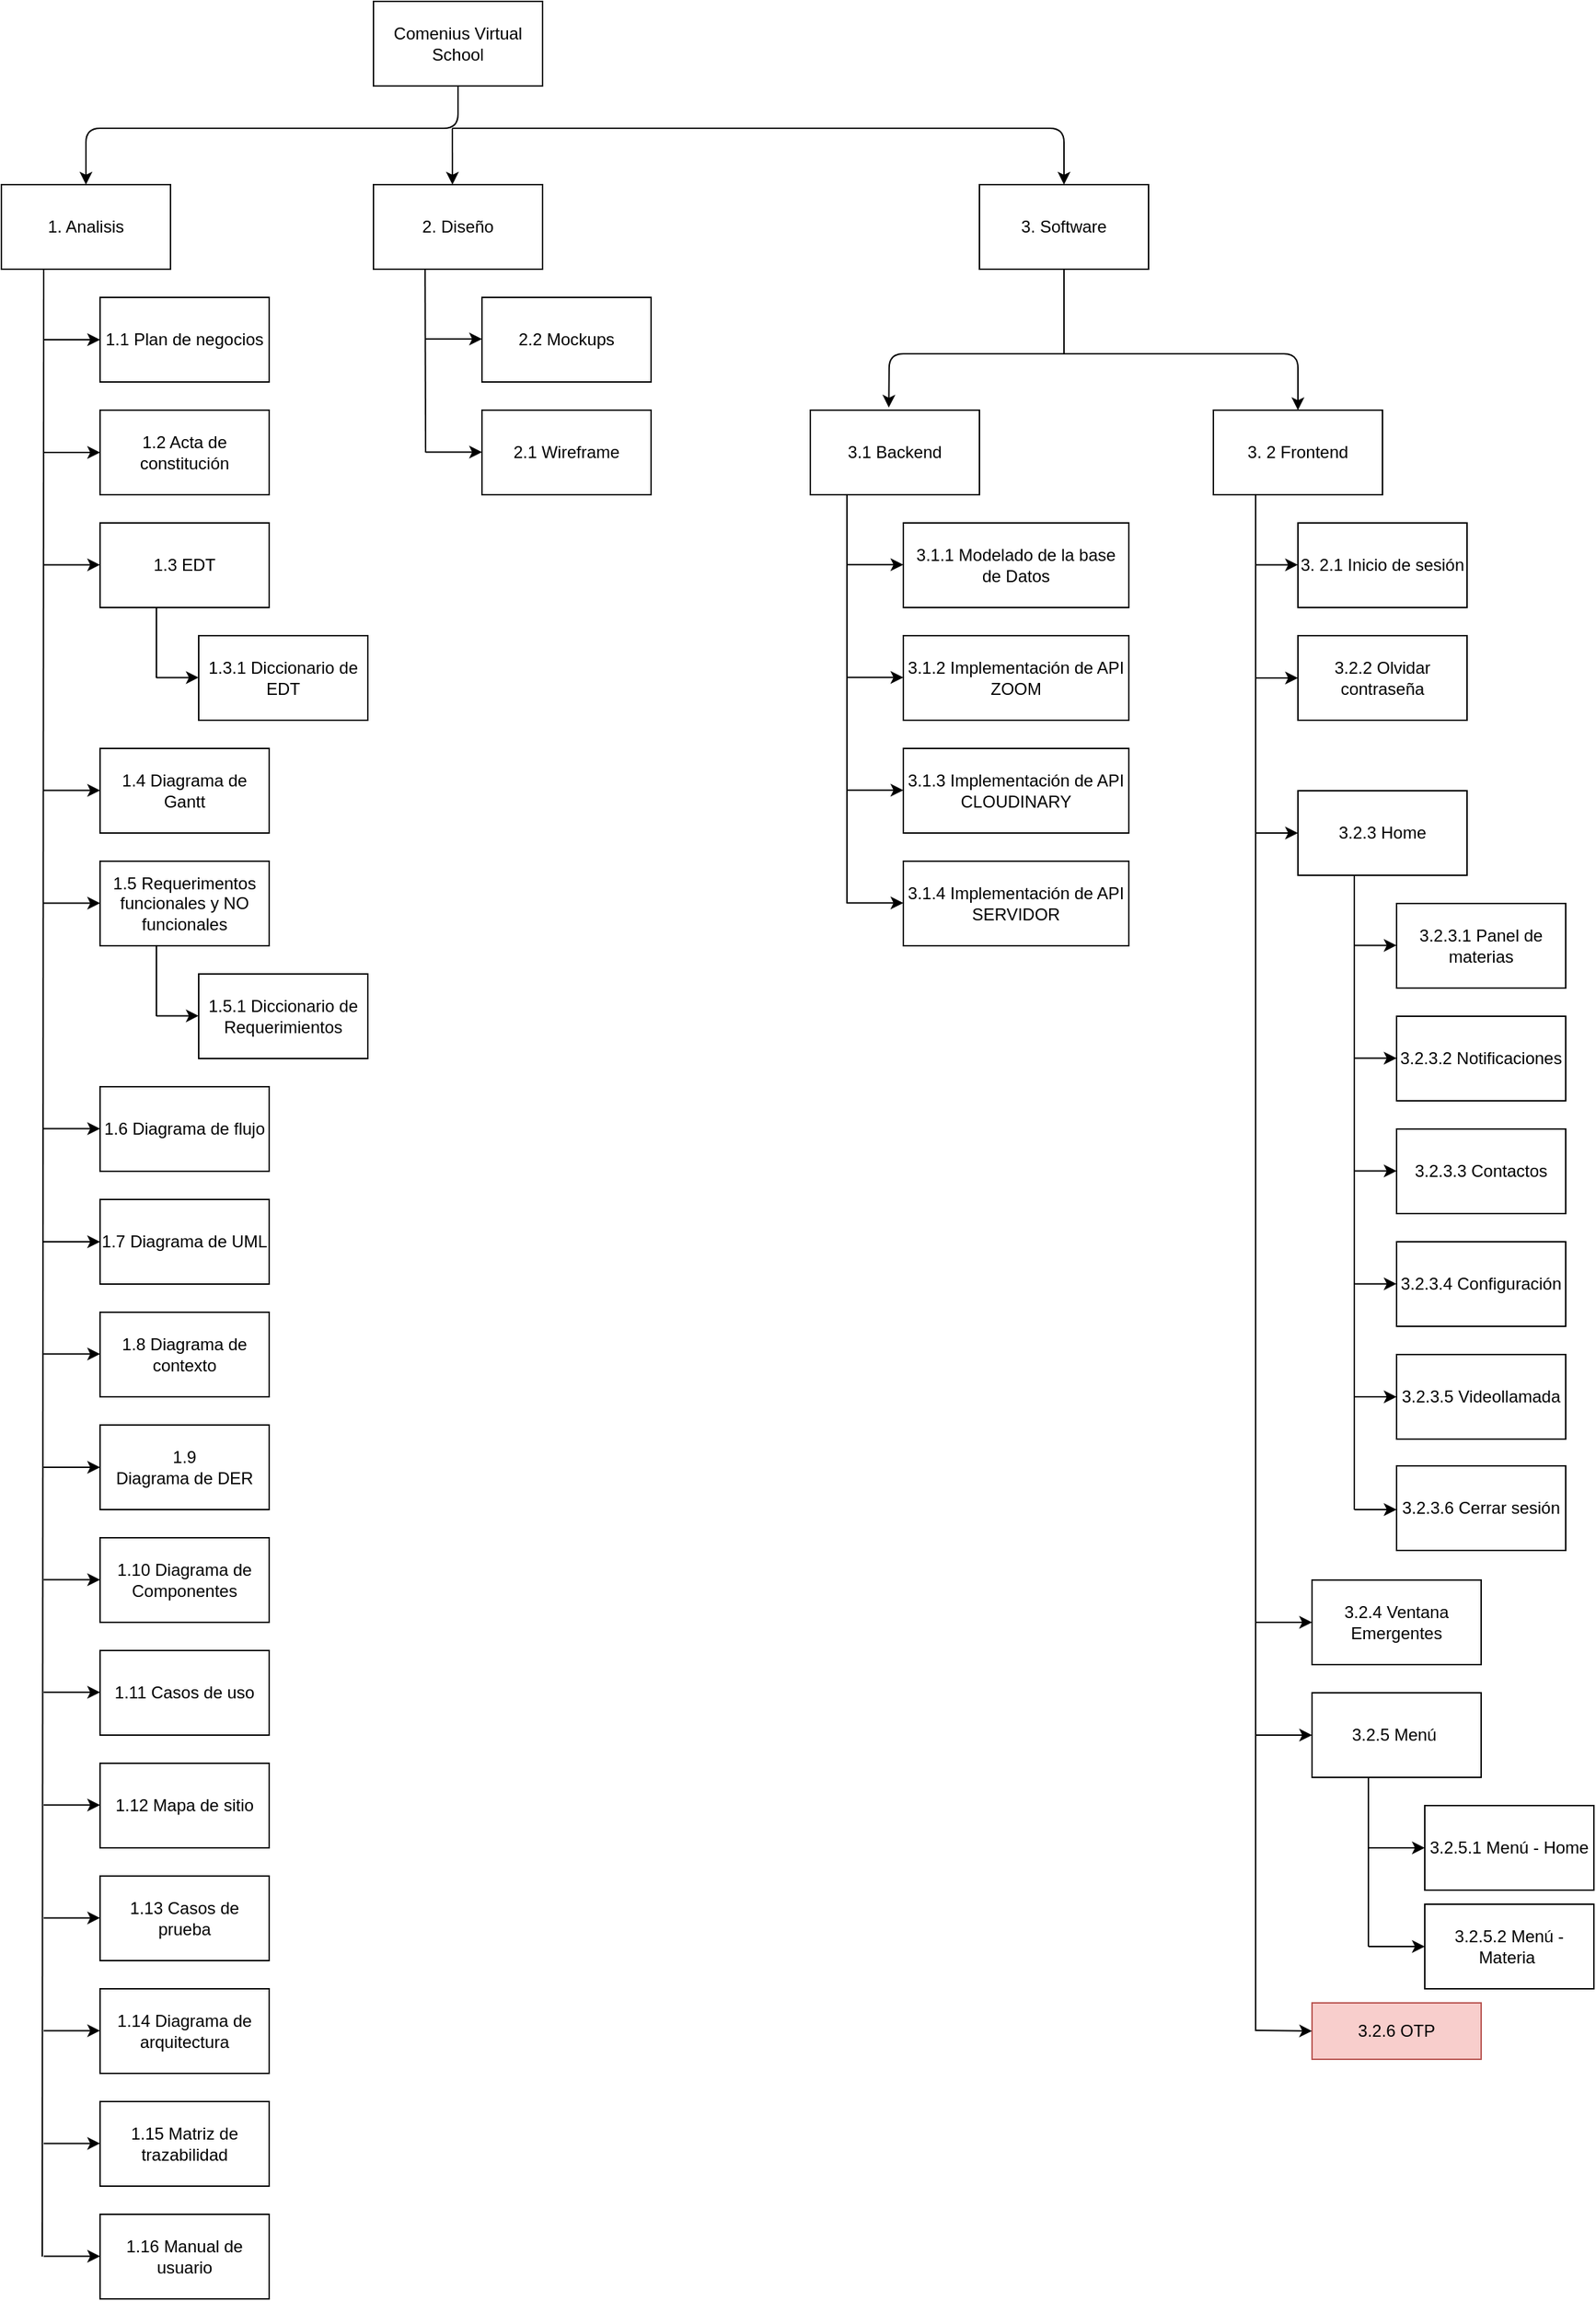<mxfile>
    <diagram id="Lp3w5o72JyUQoClc5dEg" name="EDT">
        <mxGraphModel dx="1038" dy="464" grid="1" gridSize="10" guides="1" tooltips="1" connect="1" arrows="1" fold="1" page="1" pageScale="1" pageWidth="827" pageHeight="1169" math="0" shadow="0">
            <root>
                <mxCell id="0"/>
                <mxCell id="1" parent="0"/>
                <mxCell id="17" value="" style="edgeStyle=none;html=1;startArrow=none;startFill=0;endArrow=classic;endFill=1;exitX=0.5;exitY=1;exitDx=0;exitDy=0;" parent="1" source="2" edge="1">
                    <mxGeometry relative="1" as="geometry">
                        <mxPoint x="420" y="140" as="sourcePoint"/>
                        <mxPoint x="150" y="200" as="targetPoint"/>
                        <Array as="points">
                            <mxPoint x="414" y="160"/>
                            <mxPoint x="150" y="160"/>
                        </Array>
                    </mxGeometry>
                </mxCell>
                <mxCell id="2" value="Comenius Virtual School" style="rounded=0;whiteSpace=wrap;html=1;" parent="1" vertex="1">
                    <mxGeometry x="354" y="70" width="120" height="60" as="geometry"/>
                </mxCell>
                <mxCell id="10" style="edgeStyle=none;html=1;endArrow=none;endFill=0;" parent="1" source="3" edge="1">
                    <mxGeometry relative="1" as="geometry">
                        <mxPoint x="844" y="320" as="targetPoint"/>
                    </mxGeometry>
                </mxCell>
                <mxCell id="3" value="3. Software" style="rounded=0;whiteSpace=wrap;html=1;" parent="1" vertex="1">
                    <mxGeometry x="784" y="200" width="120" height="60" as="geometry"/>
                </mxCell>
                <mxCell id="8" value="3.1 Backend" style="rounded=0;whiteSpace=wrap;html=1;" parent="1" vertex="1">
                    <mxGeometry x="664" y="360" width="120" height="60" as="geometry"/>
                </mxCell>
                <mxCell id="9" value="3. 2 Frontend" style="rounded=0;whiteSpace=wrap;html=1;" parent="1" vertex="1">
                    <mxGeometry x="950" y="360" width="120" height="60" as="geometry"/>
                </mxCell>
                <mxCell id="11" value="" style="endArrow=classic;html=1;endFill=1;startArrow=classic;startFill=1;exitX=0.464;exitY=-0.031;exitDx=0;exitDy=0;exitPerimeter=0;entryX=0.5;entryY=0;entryDx=0;entryDy=0;" parent="1" source="8" target="9" edge="1">
                    <mxGeometry width="50" height="50" relative="1" as="geometry">
                        <mxPoint x="750" y="360.0" as="sourcePoint"/>
                        <mxPoint x="1000" y="350" as="targetPoint"/>
                        <Array as="points">
                            <mxPoint x="720" y="320"/>
                            <mxPoint x="825" y="320"/>
                            <mxPoint x="1010" y="320"/>
                        </Array>
                    </mxGeometry>
                </mxCell>
                <mxCell id="20" value="" style="endArrow=classic;html=1;entryX=0.5;entryY=0;entryDx=0;entryDy=0;" parent="1" target="3" edge="1">
                    <mxGeometry width="50" height="50" relative="1" as="geometry">
                        <mxPoint x="410" y="160" as="sourcePoint"/>
                        <mxPoint x="750" y="200" as="targetPoint"/>
                        <Array as="points">
                            <mxPoint x="844" y="160"/>
                        </Array>
                    </mxGeometry>
                </mxCell>
                <mxCell id="22" value="1. Analisis" style="rounded=0;whiteSpace=wrap;html=1;" parent="1" vertex="1">
                    <mxGeometry x="90" y="200" width="120" height="60" as="geometry"/>
                </mxCell>
                <mxCell id="23" value="" style="endArrow=classic;html=1;entryX=0.467;entryY=0;entryDx=0;entryDy=0;entryPerimeter=0;" parent="1" target="24" edge="1">
                    <mxGeometry width="50" height="50" relative="1" as="geometry">
                        <mxPoint x="410" y="160" as="sourcePoint"/>
                        <mxPoint x="410" y="190" as="targetPoint"/>
                    </mxGeometry>
                </mxCell>
                <mxCell id="24" value="2. Diseño" style="rounded=0;whiteSpace=wrap;html=1;" parent="1" vertex="1">
                    <mxGeometry x="354" y="200" width="120" height="60" as="geometry"/>
                </mxCell>
                <mxCell id="25" value="1.1 Plan de negocios" style="rounded=0;whiteSpace=wrap;html=1;" parent="1" vertex="1">
                    <mxGeometry x="160" y="280" width="120" height="60" as="geometry"/>
                </mxCell>
                <mxCell id="27" value="1.2 Acta de constitución" style="rounded=0;whiteSpace=wrap;html=1;" parent="1" vertex="1">
                    <mxGeometry x="160" y="360" width="120" height="60" as="geometry"/>
                </mxCell>
                <mxCell id="28" value="1.3 EDT" style="rounded=0;whiteSpace=wrap;html=1;" parent="1" vertex="1">
                    <mxGeometry x="160" y="440" width="120" height="60" as="geometry"/>
                </mxCell>
                <mxCell id="29" value="1.3.1 Diccionario de EDT" style="rounded=0;whiteSpace=wrap;html=1;" parent="1" vertex="1">
                    <mxGeometry x="230" y="520" width="120" height="60" as="geometry"/>
                </mxCell>
                <mxCell id="30" value="1.4 Diagrama de Gantt" style="rounded=0;whiteSpace=wrap;html=1;" parent="1" vertex="1">
                    <mxGeometry x="160" y="600" width="120" height="60" as="geometry"/>
                </mxCell>
                <mxCell id="31" value="1.5 Requerimentos funcionales y NO funcionales" style="rounded=0;whiteSpace=wrap;html=1;" parent="1" vertex="1">
                    <mxGeometry x="160" y="680" width="120" height="60" as="geometry"/>
                </mxCell>
                <mxCell id="32" value="" style="endArrow=classic;html=1;entryX=0;entryY=0.5;entryDx=0;entryDy=0;" parent="1" target="25" edge="1">
                    <mxGeometry width="50" height="50" relative="1" as="geometry">
                        <mxPoint x="120" y="310" as="sourcePoint"/>
                        <mxPoint x="170" y="260" as="targetPoint"/>
                    </mxGeometry>
                </mxCell>
                <mxCell id="34" value="1.5.1 Diccionario de Requerimientos" style="rounded=0;whiteSpace=wrap;html=1;" parent="1" vertex="1">
                    <mxGeometry x="230" y="760" width="120" height="60" as="geometry"/>
                </mxCell>
                <mxCell id="35" value="" style="endArrow=none;html=1;" parent="1" edge="1">
                    <mxGeometry width="50" height="50" relative="1" as="geometry">
                        <mxPoint x="119" y="1670" as="sourcePoint"/>
                        <mxPoint x="120" y="260" as="targetPoint"/>
                    </mxGeometry>
                </mxCell>
                <mxCell id="36" value="2.1 Wireframe" style="rounded=0;whiteSpace=wrap;html=1;" parent="1" vertex="1">
                    <mxGeometry x="431" y="360" width="120" height="60" as="geometry"/>
                </mxCell>
                <mxCell id="37" value="" style="endArrow=classic;html=1;entryX=0;entryY=0.5;entryDx=0;entryDy=0;" parent="1" edge="1">
                    <mxGeometry width="50" height="50" relative="1" as="geometry">
                        <mxPoint x="120" y="390" as="sourcePoint"/>
                        <mxPoint x="160" y="390" as="targetPoint"/>
                    </mxGeometry>
                </mxCell>
                <mxCell id="38" value="" style="endArrow=classic;html=1;entryX=0;entryY=0.5;entryDx=0;entryDy=0;" parent="1" edge="1">
                    <mxGeometry width="50" height="50" relative="1" as="geometry">
                        <mxPoint x="120" y="469.74" as="sourcePoint"/>
                        <mxPoint x="160" y="469.74" as="targetPoint"/>
                    </mxGeometry>
                </mxCell>
                <mxCell id="39" value="" style="endArrow=none;html=1;" parent="1" edge="1">
                    <mxGeometry width="50" height="50" relative="1" as="geometry">
                        <mxPoint x="200" y="550" as="sourcePoint"/>
                        <mxPoint x="200" y="500" as="targetPoint"/>
                    </mxGeometry>
                </mxCell>
                <mxCell id="40" value="1.6 Diagrama de flujo" style="rounded=0;whiteSpace=wrap;html=1;" parent="1" vertex="1">
                    <mxGeometry x="160" y="840" width="120" height="60" as="geometry"/>
                </mxCell>
                <mxCell id="41" value="" style="endArrow=classic;html=1;" parent="1" edge="1">
                    <mxGeometry width="50" height="50" relative="1" as="geometry">
                        <mxPoint x="200" y="549.71" as="sourcePoint"/>
                        <mxPoint x="230" y="549.71" as="targetPoint"/>
                    </mxGeometry>
                </mxCell>
                <mxCell id="42" value="1.7 Diagrama de UML" style="rounded=0;whiteSpace=wrap;html=1;" parent="1" vertex="1">
                    <mxGeometry x="160" y="920" width="120" height="60" as="geometry"/>
                </mxCell>
                <mxCell id="43" value="1.8 Diagrama de contexto" style="rounded=0;whiteSpace=wrap;html=1;" parent="1" vertex="1">
                    <mxGeometry x="160" y="1000" width="120" height="60" as="geometry"/>
                </mxCell>
                <mxCell id="44" value="" style="endArrow=classic;html=1;entryX=0;entryY=0.5;entryDx=0;entryDy=0;" parent="1" edge="1">
                    <mxGeometry width="50" height="50" relative="1" as="geometry">
                        <mxPoint x="120" y="629.79" as="sourcePoint"/>
                        <mxPoint x="160" y="629.79" as="targetPoint"/>
                    </mxGeometry>
                </mxCell>
                <mxCell id="45" value="" style="endArrow=classic;html=1;entryX=0;entryY=0.5;entryDx=0;entryDy=0;" parent="1" edge="1">
                    <mxGeometry width="50" height="50" relative="1" as="geometry">
                        <mxPoint x="120" y="709.79" as="sourcePoint"/>
                        <mxPoint x="160" y="709.79" as="targetPoint"/>
                    </mxGeometry>
                </mxCell>
                <mxCell id="47" value="1.10 Diagrama de Componentes" style="rounded=0;whiteSpace=wrap;html=1;" parent="1" vertex="1">
                    <mxGeometry x="160" y="1160" width="120" height="60" as="geometry"/>
                </mxCell>
                <mxCell id="48" value="" style="endArrow=none;html=1;" parent="1" edge="1">
                    <mxGeometry width="50" height="50" relative="1" as="geometry">
                        <mxPoint x="200" y="790" as="sourcePoint"/>
                        <mxPoint x="200" y="740" as="targetPoint"/>
                    </mxGeometry>
                </mxCell>
                <mxCell id="49" value="" style="endArrow=classic;html=1;" parent="1" edge="1">
                    <mxGeometry width="50" height="50" relative="1" as="geometry">
                        <mxPoint x="200" y="789.71" as="sourcePoint"/>
                        <mxPoint x="230" y="789.71" as="targetPoint"/>
                    </mxGeometry>
                </mxCell>
                <mxCell id="50" value="1.11 Casos de uso" style="rounded=0;whiteSpace=wrap;html=1;" parent="1" vertex="1">
                    <mxGeometry x="160" y="1240" width="120" height="60" as="geometry"/>
                </mxCell>
                <mxCell id="52" value="2.2 Mockups" style="rounded=0;whiteSpace=wrap;html=1;" parent="1" vertex="1">
                    <mxGeometry x="431" y="280" width="120" height="60" as="geometry"/>
                </mxCell>
                <mxCell id="53" value="1.12 Mapa de sitio" style="rounded=0;whiteSpace=wrap;html=1;" parent="1" vertex="1">
                    <mxGeometry x="160" y="1320" width="120" height="60" as="geometry"/>
                </mxCell>
                <mxCell id="55" value="1.13 Casos de prueba" style="rounded=0;whiteSpace=wrap;html=1;" parent="1" vertex="1">
                    <mxGeometry x="160" y="1400" width="120" height="60" as="geometry"/>
                </mxCell>
                <mxCell id="56" value="" style="endArrow=classic;html=1;entryX=0;entryY=0.5;entryDx=0;entryDy=0;" parent="1" edge="1">
                    <mxGeometry width="50" height="50" relative="1" as="geometry">
                        <mxPoint x="120" y="869.8" as="sourcePoint"/>
                        <mxPoint x="160" y="869.8" as="targetPoint"/>
                    </mxGeometry>
                </mxCell>
                <mxCell id="57" value="1.14 Diagrama de arquitectura" style="rounded=0;whiteSpace=wrap;html=1;" parent="1" vertex="1">
                    <mxGeometry x="160" y="1480" width="120" height="60" as="geometry"/>
                </mxCell>
                <mxCell id="59" value="1.15 Matriz de trazabilidad" style="rounded=0;whiteSpace=wrap;html=1;" parent="1" vertex="1">
                    <mxGeometry x="160" y="1560" width="120" height="60" as="geometry"/>
                </mxCell>
                <mxCell id="60" value="" style="endArrow=classic;html=1;entryX=0;entryY=0.5;entryDx=0;entryDy=0;" parent="1" edge="1">
                    <mxGeometry width="50" height="50" relative="1" as="geometry">
                        <mxPoint x="120.0" y="950" as="sourcePoint"/>
                        <mxPoint x="160" y="950" as="targetPoint"/>
                    </mxGeometry>
                </mxCell>
                <mxCell id="61" value="" style="endArrow=classic;html=1;entryX=0;entryY=0.5;entryDx=0;entryDy=0;" parent="1" edge="1">
                    <mxGeometry width="50" height="50" relative="1" as="geometry">
                        <mxPoint x="120.0" y="1029.63" as="sourcePoint"/>
                        <mxPoint x="160" y="1029.63" as="targetPoint"/>
                    </mxGeometry>
                </mxCell>
                <mxCell id="62" value="" style="endArrow=classic;html=1;entryX=0;entryY=0.5;entryDx=0;entryDy=0;" parent="1" edge="1">
                    <mxGeometry width="50" height="50" relative="1" as="geometry">
                        <mxPoint x="120.0" y="1110" as="sourcePoint"/>
                        <mxPoint x="160" y="1110" as="targetPoint"/>
                    </mxGeometry>
                </mxCell>
                <mxCell id="63" value="" style="endArrow=classic;html=1;entryX=0;entryY=0.5;entryDx=0;entryDy=0;" parent="1" edge="1">
                    <mxGeometry width="50" height="50" relative="1" as="geometry">
                        <mxPoint x="120.0" y="1189.75" as="sourcePoint"/>
                        <mxPoint x="160" y="1189.75" as="targetPoint"/>
                    </mxGeometry>
                </mxCell>
                <mxCell id="64" value="" style="endArrow=classic;html=1;entryX=0;entryY=0.5;entryDx=0;entryDy=0;" parent="1" edge="1">
                    <mxGeometry width="50" height="50" relative="1" as="geometry">
                        <mxPoint x="120.0" y="1269.66" as="sourcePoint"/>
                        <mxPoint x="160.0" y="1269.66" as="targetPoint"/>
                    </mxGeometry>
                </mxCell>
                <mxCell id="65" value="" style="endArrow=classic;html=1;entryX=0;entryY=0.5;entryDx=0;entryDy=0;" parent="1" edge="1">
                    <mxGeometry width="50" height="50" relative="1" as="geometry">
                        <mxPoint x="120.0" y="1349.66" as="sourcePoint"/>
                        <mxPoint x="160.0" y="1349.66" as="targetPoint"/>
                    </mxGeometry>
                </mxCell>
                <mxCell id="fGtYzaSFBDqaNsqAbOAZ-65" value="1.9 &lt;br&gt;Diagrama de DER" style="rounded=0;whiteSpace=wrap;html=1;" parent="1" vertex="1">
                    <mxGeometry x="160" y="1080" width="120" height="60" as="geometry"/>
                </mxCell>
                <mxCell id="fGtYzaSFBDqaNsqAbOAZ-66" value="1.16 Manual de usuario" style="rounded=0;whiteSpace=wrap;html=1;" parent="1" vertex="1">
                    <mxGeometry x="160" y="1640" width="120" height="60" as="geometry"/>
                </mxCell>
                <mxCell id="68" value="" style="endArrow=classic;html=1;entryX=0;entryY=0.5;entryDx=0;entryDy=0;" parent="1" edge="1">
                    <mxGeometry width="50" height="50" relative="1" as="geometry">
                        <mxPoint x="120.0" y="1429.71" as="sourcePoint"/>
                        <mxPoint x="160.0" y="1429.71" as="targetPoint"/>
                    </mxGeometry>
                </mxCell>
                <mxCell id="69" value="" style="endArrow=classic;html=1;entryX=0;entryY=0.5;entryDx=0;entryDy=0;" parent="1" edge="1">
                    <mxGeometry width="50" height="50" relative="1" as="geometry">
                        <mxPoint x="120.0" y="1509.71" as="sourcePoint"/>
                        <mxPoint x="160.0" y="1509.71" as="targetPoint"/>
                    </mxGeometry>
                </mxCell>
                <mxCell id="70" value="" style="endArrow=classic;html=1;entryX=0;entryY=0.5;entryDx=0;entryDy=0;" parent="1" edge="1">
                    <mxGeometry width="50" height="50" relative="1" as="geometry">
                        <mxPoint x="120.0" y="1589.71" as="sourcePoint"/>
                        <mxPoint x="160.0" y="1589.71" as="targetPoint"/>
                    </mxGeometry>
                </mxCell>
                <mxCell id="71" value="" style="endArrow=classic;html=1;entryX=0;entryY=0.5;entryDx=0;entryDy=0;" parent="1" edge="1">
                    <mxGeometry width="50" height="50" relative="1" as="geometry">
                        <mxPoint x="120.0" y="1669.76" as="sourcePoint"/>
                        <mxPoint x="160.0" y="1669.76" as="targetPoint"/>
                    </mxGeometry>
                </mxCell>
                <mxCell id="75" value="" style="endArrow=classic;html=1;entryX=0;entryY=0.5;entryDx=0;entryDy=0;" parent="1" edge="1">
                    <mxGeometry width="50" height="50" relative="1" as="geometry">
                        <mxPoint x="391" y="309.5" as="sourcePoint"/>
                        <mxPoint x="431" y="309.5" as="targetPoint"/>
                    </mxGeometry>
                </mxCell>
                <mxCell id="76" value="" style="endArrow=classic;html=1;entryX=0;entryY=0.5;entryDx=0;entryDy=0;" parent="1" edge="1">
                    <mxGeometry width="50" height="50" relative="1" as="geometry">
                        <mxPoint x="391" y="389.76" as="sourcePoint"/>
                        <mxPoint x="431" y="389.76" as="targetPoint"/>
                    </mxGeometry>
                </mxCell>
                <mxCell id="78" value="" style="endArrow=none;html=1;entryX=0.297;entryY=1;entryDx=0;entryDy=0;entryPerimeter=0;" parent="1" edge="1">
                    <mxGeometry width="50" height="50" relative="1" as="geometry">
                        <mxPoint x="391" y="390" as="sourcePoint"/>
                        <mxPoint x="390.64" y="260.0" as="targetPoint"/>
                    </mxGeometry>
                </mxCell>
                <mxCell id="fGtYzaSFBDqaNsqAbOAZ-78" value="3.1.1 Modelado de la base de Datos" style="rounded=0;whiteSpace=wrap;html=1;" parent="1" vertex="1">
                    <mxGeometry x="730" y="440" width="160" height="60" as="geometry"/>
                </mxCell>
                <mxCell id="jI5kdBMj14xnFrsowmvD-86" style="edgeStyle=none;html=1;entryX=0;entryY=0.5;entryDx=0;entryDy=0;" parent="1" target="fGtYzaSFBDqaNsqAbOAZ-85" edge="1">
                    <mxGeometry relative="1" as="geometry">
                        <mxPoint x="950" y="650" as="targetPoint"/>
                        <mxPoint x="980" y="660" as="sourcePoint"/>
                    </mxGeometry>
                </mxCell>
                <mxCell id="fGtYzaSFBDqaNsqAbOAZ-79" value="3.1.2 Implementación de API ZOOM" style="rounded=0;whiteSpace=wrap;html=1;" parent="1" vertex="1">
                    <mxGeometry x="730" y="520" width="160" height="60" as="geometry"/>
                </mxCell>
                <mxCell id="fGtYzaSFBDqaNsqAbOAZ-80" value="3.1.3 Implementación de API CLOUDINARY" style="rounded=0;whiteSpace=wrap;html=1;" parent="1" vertex="1">
                    <mxGeometry x="730" y="600" width="160" height="60" as="geometry"/>
                </mxCell>
                <mxCell id="fGtYzaSFBDqaNsqAbOAZ-82" value="3.1.4 Implementación de API SERVIDOR" style="rounded=0;whiteSpace=wrap;html=1;" parent="1" vertex="1">
                    <mxGeometry x="730" y="680" width="160" height="60" as="geometry"/>
                </mxCell>
                <mxCell id="80" value="" style="endArrow=none;html=1;" parent="1" edge="1">
                    <mxGeometry width="50" height="50" relative="1" as="geometry">
                        <mxPoint x="690" y="710" as="sourcePoint"/>
                        <mxPoint x="690" y="420" as="targetPoint"/>
                    </mxGeometry>
                </mxCell>
                <mxCell id="81" value="" style="endArrow=classic;html=1;entryX=0;entryY=0.5;entryDx=0;entryDy=0;" parent="1" edge="1">
                    <mxGeometry width="50" height="50" relative="1" as="geometry">
                        <mxPoint x="690" y="469.64" as="sourcePoint"/>
                        <mxPoint x="730" y="469.64" as="targetPoint"/>
                    </mxGeometry>
                </mxCell>
                <mxCell id="82" value="" style="endArrow=classic;html=1;entryX=0;entryY=0.5;entryDx=0;entryDy=0;" parent="1" edge="1">
                    <mxGeometry width="50" height="50" relative="1" as="geometry">
                        <mxPoint x="690.0" y="549.64" as="sourcePoint"/>
                        <mxPoint x="730.0" y="549.64" as="targetPoint"/>
                    </mxGeometry>
                </mxCell>
                <mxCell id="83" value="" style="endArrow=classic;html=1;entryX=0;entryY=0.5;entryDx=0;entryDy=0;" parent="1" edge="1">
                    <mxGeometry width="50" height="50" relative="1" as="geometry">
                        <mxPoint x="690.0" y="629.64" as="sourcePoint"/>
                        <mxPoint x="730.0" y="629.64" as="targetPoint"/>
                    </mxGeometry>
                </mxCell>
                <mxCell id="84" value="" style="endArrow=classic;html=1;entryX=0;entryY=0.5;entryDx=0;entryDy=0;" parent="1" edge="1">
                    <mxGeometry width="50" height="50" relative="1" as="geometry">
                        <mxPoint x="690.0" y="709.64" as="sourcePoint"/>
                        <mxPoint x="730.0" y="709.64" as="targetPoint"/>
                    </mxGeometry>
                </mxCell>
                <mxCell id="fGtYzaSFBDqaNsqAbOAZ-84" value="3. 2.1 Inicio de sesión" style="rounded=0;whiteSpace=wrap;html=1;" parent="1" vertex="1">
                    <mxGeometry x="1010" y="440" width="120" height="60" as="geometry"/>
                </mxCell>
                <mxCell id="85" value="" style="endArrow=none;html=1;" parent="1" edge="1">
                    <mxGeometry width="50" height="50" relative="1" as="geometry">
                        <mxPoint x="980" y="1510" as="sourcePoint"/>
                        <mxPoint x="980" y="420" as="targetPoint"/>
                        <Array as="points">
                            <mxPoint x="980" y="1130"/>
                        </Array>
                    </mxGeometry>
                </mxCell>
                <mxCell id="fGtYzaSFBDqaNsqAbOAZ-85" value="3.2.3 Home" style="rounded=0;whiteSpace=wrap;html=1;" parent="1" vertex="1">
                    <mxGeometry x="1010" y="630" width="120" height="60" as="geometry"/>
                </mxCell>
                <mxCell id="fGtYzaSFBDqaNsqAbOAZ-86" value="3.2.3.1 Panel de materias" style="rounded=0;whiteSpace=wrap;html=1;" parent="1" vertex="1">
                    <mxGeometry x="1080" y="710" width="120" height="60" as="geometry"/>
                </mxCell>
                <mxCell id="86" value="3.2.3.2 Notificaciones" style="rounded=0;whiteSpace=wrap;html=1;" parent="1" vertex="1">
                    <mxGeometry x="1080" y="790" width="120" height="60" as="geometry"/>
                </mxCell>
                <mxCell id="87" value="3.2.3.3 Contactos" style="rounded=0;whiteSpace=wrap;html=1;" parent="1" vertex="1">
                    <mxGeometry x="1080" y="870" width="120" height="60" as="geometry"/>
                </mxCell>
                <mxCell id="88" style="edgeStyle=none;html=1;entryX=0;entryY=0.5;entryDx=0;entryDy=0;" parent="1" edge="1">
                    <mxGeometry relative="1" as="geometry">
                        <mxPoint x="1010.0" y="469.71" as="targetPoint"/>
                        <mxPoint x="980.0" y="469.71" as="sourcePoint"/>
                    </mxGeometry>
                </mxCell>
                <mxCell id="89" value="" style="endArrow=none;html=1;" parent="1" edge="1">
                    <mxGeometry width="50" height="50" relative="1" as="geometry">
                        <mxPoint x="1050" y="1140" as="sourcePoint"/>
                        <mxPoint x="1050" y="690" as="targetPoint"/>
                    </mxGeometry>
                </mxCell>
                <mxCell id="90" value="" style="endArrow=classic;html=1;" parent="1" edge="1">
                    <mxGeometry width="50" height="50" relative="1" as="geometry">
                        <mxPoint x="1050" y="739.71" as="sourcePoint"/>
                        <mxPoint x="1080" y="739.71" as="targetPoint"/>
                    </mxGeometry>
                </mxCell>
                <mxCell id="91" value="" style="endArrow=classic;html=1;" parent="1" edge="1">
                    <mxGeometry width="50" height="50" relative="1" as="geometry">
                        <mxPoint x="1050" y="819.76" as="sourcePoint"/>
                        <mxPoint x="1080" y="819.76" as="targetPoint"/>
                    </mxGeometry>
                </mxCell>
                <mxCell id="92" value="" style="endArrow=classic;html=1;" parent="1" edge="1">
                    <mxGeometry width="50" height="50" relative="1" as="geometry">
                        <mxPoint x="1050" y="899.76" as="sourcePoint"/>
                        <mxPoint x="1080" y="899.76" as="targetPoint"/>
                    </mxGeometry>
                </mxCell>
                <mxCell id="fGtYzaSFBDqaNsqAbOAZ-93" value="3.2.3.4 Configuración" style="rounded=0;whiteSpace=wrap;html=1;" parent="1" vertex="1">
                    <mxGeometry x="1080" y="950" width="120" height="60" as="geometry"/>
                </mxCell>
                <mxCell id="fGtYzaSFBDqaNsqAbOAZ-95" value="3.2.2 Olvidar contraseña" style="rounded=0;whiteSpace=wrap;html=1;" parent="1" vertex="1">
                    <mxGeometry x="1010" y="520" width="120" height="60" as="geometry"/>
                </mxCell>
                <mxCell id="94" value="" style="endArrow=classic;html=1;" parent="1" edge="1">
                    <mxGeometry width="50" height="50" relative="1" as="geometry">
                        <mxPoint x="1050" y="979.83" as="sourcePoint"/>
                        <mxPoint x="1080" y="979.83" as="targetPoint"/>
                    </mxGeometry>
                </mxCell>
                <mxCell id="95" value="3.2.6 OTP" style="rounded=0;whiteSpace=wrap;html=1;fillColor=#f8cecc;strokeColor=#b85450;" parent="1" vertex="1">
                    <mxGeometry x="1020" y="1490" width="120" height="40" as="geometry"/>
                </mxCell>
                <mxCell id="jI5kdBMj14xnFrsowmvD-95" style="edgeStyle=none;html=1;entryX=0;entryY=0.5;entryDx=0;entryDy=0;" parent="1" target="fGtYzaSFBDqaNsqAbOAZ-95" edge="1">
                    <mxGeometry relative="1" as="geometry">
                        <mxPoint x="1020.0" y="479.71" as="targetPoint"/>
                        <mxPoint x="980" y="550" as="sourcePoint"/>
                    </mxGeometry>
                </mxCell>
                <mxCell id="fGtYzaSFBDqaNsqAbOAZ-96" value="3.2.3.5 Videollamada" style="rounded=0;whiteSpace=wrap;html=1;" parent="1" vertex="1">
                    <mxGeometry x="1080" y="1030" width="120" height="60" as="geometry"/>
                </mxCell>
                <mxCell id="96" value="3.2.4 Ventana Emergentes" style="rounded=0;whiteSpace=wrap;html=1;" parent="1" vertex="1">
                    <mxGeometry x="1020" y="1190" width="120" height="60" as="geometry"/>
                </mxCell>
                <mxCell id="97" value="3.2.5 Menú&amp;nbsp;" style="rounded=0;whiteSpace=wrap;html=1;" parent="1" vertex="1">
                    <mxGeometry x="1020" y="1270" width="120" height="60" as="geometry"/>
                </mxCell>
                <mxCell id="98" style="edgeStyle=none;html=1;entryX=0;entryY=0.5;entryDx=0;entryDy=0;" parent="1" target="96" edge="1">
                    <mxGeometry relative="1" as="geometry">
                        <mxPoint x="1040" y="870" as="targetPoint"/>
                        <mxPoint x="980" y="1220" as="sourcePoint"/>
                    </mxGeometry>
                </mxCell>
                <mxCell id="99" style="edgeStyle=none;html=1;entryX=0;entryY=0.5;entryDx=0;entryDy=0;" parent="1" target="97" edge="1">
                    <mxGeometry relative="1" as="geometry">
                        <mxPoint x="1040" y="1160" as="targetPoint"/>
                        <mxPoint x="980" y="1300" as="sourcePoint"/>
                    </mxGeometry>
                </mxCell>
                <mxCell id="100" value="3.2.5.1 Menú - Home" style="rounded=0;whiteSpace=wrap;html=1;" vertex="1" parent="1">
                    <mxGeometry x="1100" y="1350" width="120" height="60" as="geometry"/>
                </mxCell>
                <mxCell id="101" value="3.2.5.2 Menú - Materia&amp;nbsp;" style="rounded=0;whiteSpace=wrap;html=1;" vertex="1" parent="1">
                    <mxGeometry x="1100" y="1420" width="120" height="60" as="geometry"/>
                </mxCell>
                <mxCell id="102" value="" style="endArrow=none;html=1;" edge="1" parent="1">
                    <mxGeometry width="50" height="50" relative="1" as="geometry">
                        <mxPoint x="1060" y="1450" as="sourcePoint"/>
                        <mxPoint x="1060" y="1330" as="targetPoint"/>
                    </mxGeometry>
                </mxCell>
                <mxCell id="103" value="" style="endArrow=classic;html=1;" edge="1" parent="1" target="100">
                    <mxGeometry width="50" height="50" relative="1" as="geometry">
                        <mxPoint x="1060" y="1380" as="sourcePoint"/>
                        <mxPoint x="1120" y="1370" as="targetPoint"/>
                    </mxGeometry>
                </mxCell>
                <mxCell id="104" value="" style="endArrow=classic;html=1;entryX=0;entryY=0.5;entryDx=0;entryDy=0;" edge="1" parent="1" target="101">
                    <mxGeometry width="50" height="50" relative="1" as="geometry">
                        <mxPoint x="1060" y="1450" as="sourcePoint"/>
                        <mxPoint x="1110" y="1430" as="targetPoint"/>
                    </mxGeometry>
                </mxCell>
                <mxCell id="106" value="" style="endArrow=classic;html=1;" edge="1" parent="1">
                    <mxGeometry width="50" height="50" relative="1" as="geometry">
                        <mxPoint x="980" y="1509.5" as="sourcePoint"/>
                        <mxPoint x="1020" y="1510" as="targetPoint"/>
                    </mxGeometry>
                </mxCell>
                <mxCell id="108" value="3.2.3.6 Cerrar sesión" style="rounded=0;whiteSpace=wrap;html=1;" vertex="1" parent="1">
                    <mxGeometry x="1080" y="1109" width="120" height="60" as="geometry"/>
                </mxCell>
                <mxCell id="109" value="" style="endArrow=classic;html=1;" edge="1" parent="1">
                    <mxGeometry width="50" height="50" relative="1" as="geometry">
                        <mxPoint x="1050" y="1140" as="sourcePoint"/>
                        <mxPoint x="1080" y="1140" as="targetPoint"/>
                    </mxGeometry>
                </mxCell>
                <mxCell id="111" value="" style="endArrow=classic;html=1;entryX=0;entryY=0.5;entryDx=0;entryDy=0;" edge="1" parent="1" target="fGtYzaSFBDqaNsqAbOAZ-96">
                    <mxGeometry width="50" height="50" relative="1" as="geometry">
                        <mxPoint x="1050" y="1060" as="sourcePoint"/>
                        <mxPoint x="1090" y="1060" as="targetPoint"/>
                    </mxGeometry>
                </mxCell>
            </root>
        </mxGraphModel>
    </diagram>
    <diagram id="elTaS-bT8ZN1p7wkhr34" name="EDT 2">
        <mxGraphModel dx="799" dy="464" grid="1" gridSize="10" guides="1" tooltips="1" connect="1" arrows="1" fold="1" page="1" pageScale="1" pageWidth="827" pageHeight="1169" math="0" shadow="0">
            <root>
                <mxCell id="0"/>
                <mxCell id="1" parent="0"/>
                <mxCell id="4y-0hLYaMiK-uZygSFNw-1" value="" style="edgeStyle=none;html=1;startArrow=none;startFill=0;endArrow=classic;endFill=1;exitX=0.5;exitY=1;exitDx=0;exitDy=0;" parent="1" source="4y-0hLYaMiK-uZygSFNw-2" edge="1">
                    <mxGeometry relative="1" as="geometry">
                        <mxPoint x="420" y="140" as="sourcePoint"/>
                        <mxPoint x="150" y="200" as="targetPoint"/>
                        <Array as="points">
                            <mxPoint x="414" y="160"/>
                            <mxPoint x="150" y="160"/>
                        </Array>
                    </mxGeometry>
                </mxCell>
                <mxCell id="4y-0hLYaMiK-uZygSFNw-2" value="Comenius Virtual School" style="rounded=0;whiteSpace=wrap;html=1;" parent="1" vertex="1">
                    <mxGeometry x="354" y="70" width="120" height="60" as="geometry"/>
                </mxCell>
                <mxCell id="4y-0hLYaMiK-uZygSFNw-3" value="3. Software" style="rounded=0;whiteSpace=wrap;html=1;" parent="1" vertex="1">
                    <mxGeometry x="664" y="200" width="120" height="60" as="geometry"/>
                </mxCell>
                <mxCell id="4y-0hLYaMiK-uZygSFNw-4" value="" style="endArrow=classic;html=1;entryX=0.5;entryY=0;entryDx=0;entryDy=0;" parent="1" target="4y-0hLYaMiK-uZygSFNw-3" edge="1">
                    <mxGeometry width="50" height="50" relative="1" as="geometry">
                        <mxPoint x="410" y="160" as="sourcePoint"/>
                        <mxPoint x="630" y="200" as="targetPoint"/>
                        <Array as="points">
                            <mxPoint x="724" y="160"/>
                        </Array>
                    </mxGeometry>
                </mxCell>
                <mxCell id="4y-0hLYaMiK-uZygSFNw-5" value="1. Analisis" style="rounded=0;whiteSpace=wrap;html=1;" parent="1" vertex="1">
                    <mxGeometry x="90" y="200" width="120" height="60" as="geometry"/>
                </mxCell>
                <mxCell id="4y-0hLYaMiK-uZygSFNw-6" value="" style="endArrow=classic;html=1;" parent="1" target="4y-0hLYaMiK-uZygSFNw-7" edge="1">
                    <mxGeometry width="50" height="50" relative="1" as="geometry">
                        <mxPoint x="410" y="160" as="sourcePoint"/>
                        <mxPoint x="390" y="190" as="targetPoint"/>
                    </mxGeometry>
                </mxCell>
                <mxCell id="4y-0hLYaMiK-uZygSFNw-7" value="2. Diseño" style="rounded=0;whiteSpace=wrap;html=1;" parent="1" vertex="1">
                    <mxGeometry x="354" y="200" width="120" height="60" as="geometry"/>
                </mxCell>
            </root>
        </mxGraphModel>
    </diagram>
</mxfile>